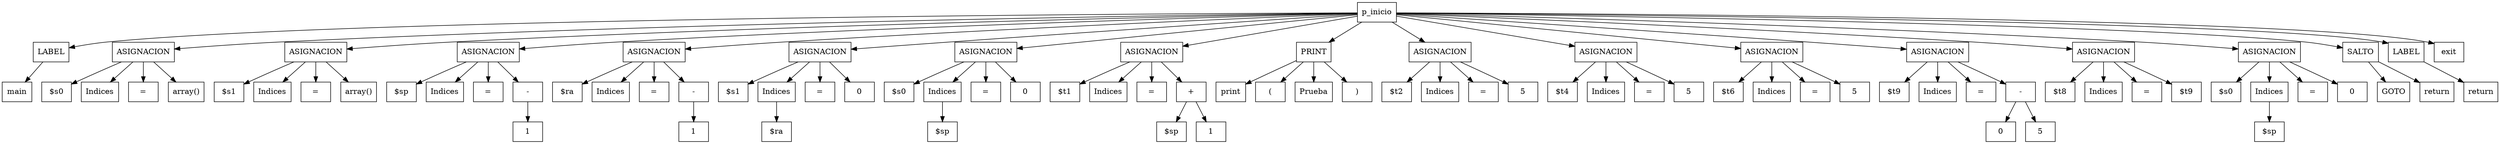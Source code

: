 digraph Q { 
  node [shape=record];
node0[label="LABEL"];
p_inicio ->node0;
node1[label="main"];
node0 -> node1;
node7[label="ASIGNACION"];
p_inicio ->node7;
node8[label="$s0"];
node7 -> node8;
node9[label="Indices"];
node7 -> node9;
node10[label="="];
node7 -> node10;
node2[label="array()"];
node7 -> node2;
node16[label="ASIGNACION"];
p_inicio ->node16;
node17[label="$s1"];
node16 -> node17;
node18[label="Indices"];
node16 -> node18;
node19[label="="];
node16 -> node19;
node11[label="array()"];
node16 -> node11;
node26[label="ASIGNACION"];
p_inicio ->node26;
node27[label="$sp"];
node26 -> node27;
node28[label="Indices"];
node26 -> node28;
node29[label="="];
node26 -> node29;
node21[label="-"];
node26 -> node21;
node20[label="1"];
node21 -> node20;
node36[label="ASIGNACION"];
p_inicio ->node36;
node37[label="$ra"];
node36 -> node37;
node38[label="Indices"];
node36 -> node38;
node39[label="="];
node36 -> node39;
node31[label="-"];
node36 -> node31;
node30[label="1"];
node31 -> node30;
node42[label="ASIGNACION"];
p_inicio ->node42;
node43[label="$s1"];
node42 -> node43;
node44[label="Indices"];
node42 -> node44;
node40[label="$ra"];
node44 -> node40;
node45[label="="];
node42 -> node45;
node41[label="0"];
node42 -> node41;
node48[label="ASIGNACION"];
p_inicio ->node48;
node49[label="$s0"];
node48 -> node49;
node50[label="Indices"];
node48 -> node50;
node46[label="$sp"];
node50 -> node46;
node51[label="="];
node48 -> node51;
node47[label="0"];
node48 -> node47;
node55[label="ASIGNACION"];
p_inicio ->node55;
node56[label="$t1"];
node55 -> node56;
node57[label="Indices"];
node55 -> node57;
node58[label="="];
node55 -> node58;
node54[label="+"];
node55 -> node54;
node52[label="$sp"];
node54 -> node52;
node53[label="1"];
node54 -> node53;
node60[label="PRINT"];
p_inicio ->node60;
node61[label="print"];
node60 -> node61;
node62[label="("];
node60 -> node62;
node59[label="Prueba"];
node60 -> node59;
node63[label=")"];
node60 -> node63;
node65[label="ASIGNACION"];
p_inicio ->node65;
node66[label="$t2"];
node65 -> node66;
node67[label="Indices"];
node65 -> node67;
node68[label="="];
node65 -> node68;
node64[label="5"];
node65 -> node64;
node70[label="ASIGNACION"];
p_inicio ->node70;
node71[label="$t4"];
node70 -> node71;
node72[label="Indices"];
node70 -> node72;
node73[label="="];
node70 -> node73;
node69[label="5"];
node70 -> node69;
node75[label="ASIGNACION"];
p_inicio ->node75;
node76[label="$t6"];
node75 -> node76;
node77[label="Indices"];
node75 -> node77;
node78[label="="];
node75 -> node78;
node74[label="5"];
node75 -> node74;
node82[label="ASIGNACION"];
p_inicio ->node82;
node83[label="$t9"];
node82 -> node83;
node84[label="Indices"];
node82 -> node84;
node85[label="="];
node82 -> node85;
node81[label="-"];
node82 -> node81;
node79[label="0"];
node81 -> node79;
node80[label="5"];
node81 -> node80;
node87[label="ASIGNACION"];
p_inicio ->node87;
node88[label="$t8"];
node87 -> node88;
node89[label="Indices"];
node87 -> node89;
node90[label="="];
node87 -> node90;
node86[label="$t9"];
node87 -> node86;
node93[label="ASIGNACION"];
p_inicio ->node93;
node94[label="$s0"];
node93 -> node94;
node95[label="Indices"];
node93 -> node95;
node91[label="$sp"];
node95 -> node91;
node96[label="="];
node93 -> node96;
node92[label="0"];
node93 -> node92;
node97[label="SALTO"];
p_inicio ->node97;
node98[label="GOTO"];
node97 -> node98;
node99[label="return"];
node97 -> node99;
node100[label="LABEL"];
p_inicio ->node100;
node101[label="return"];
node100 -> node101;
node102[label="exit"];
p_inicio ->node102;

}